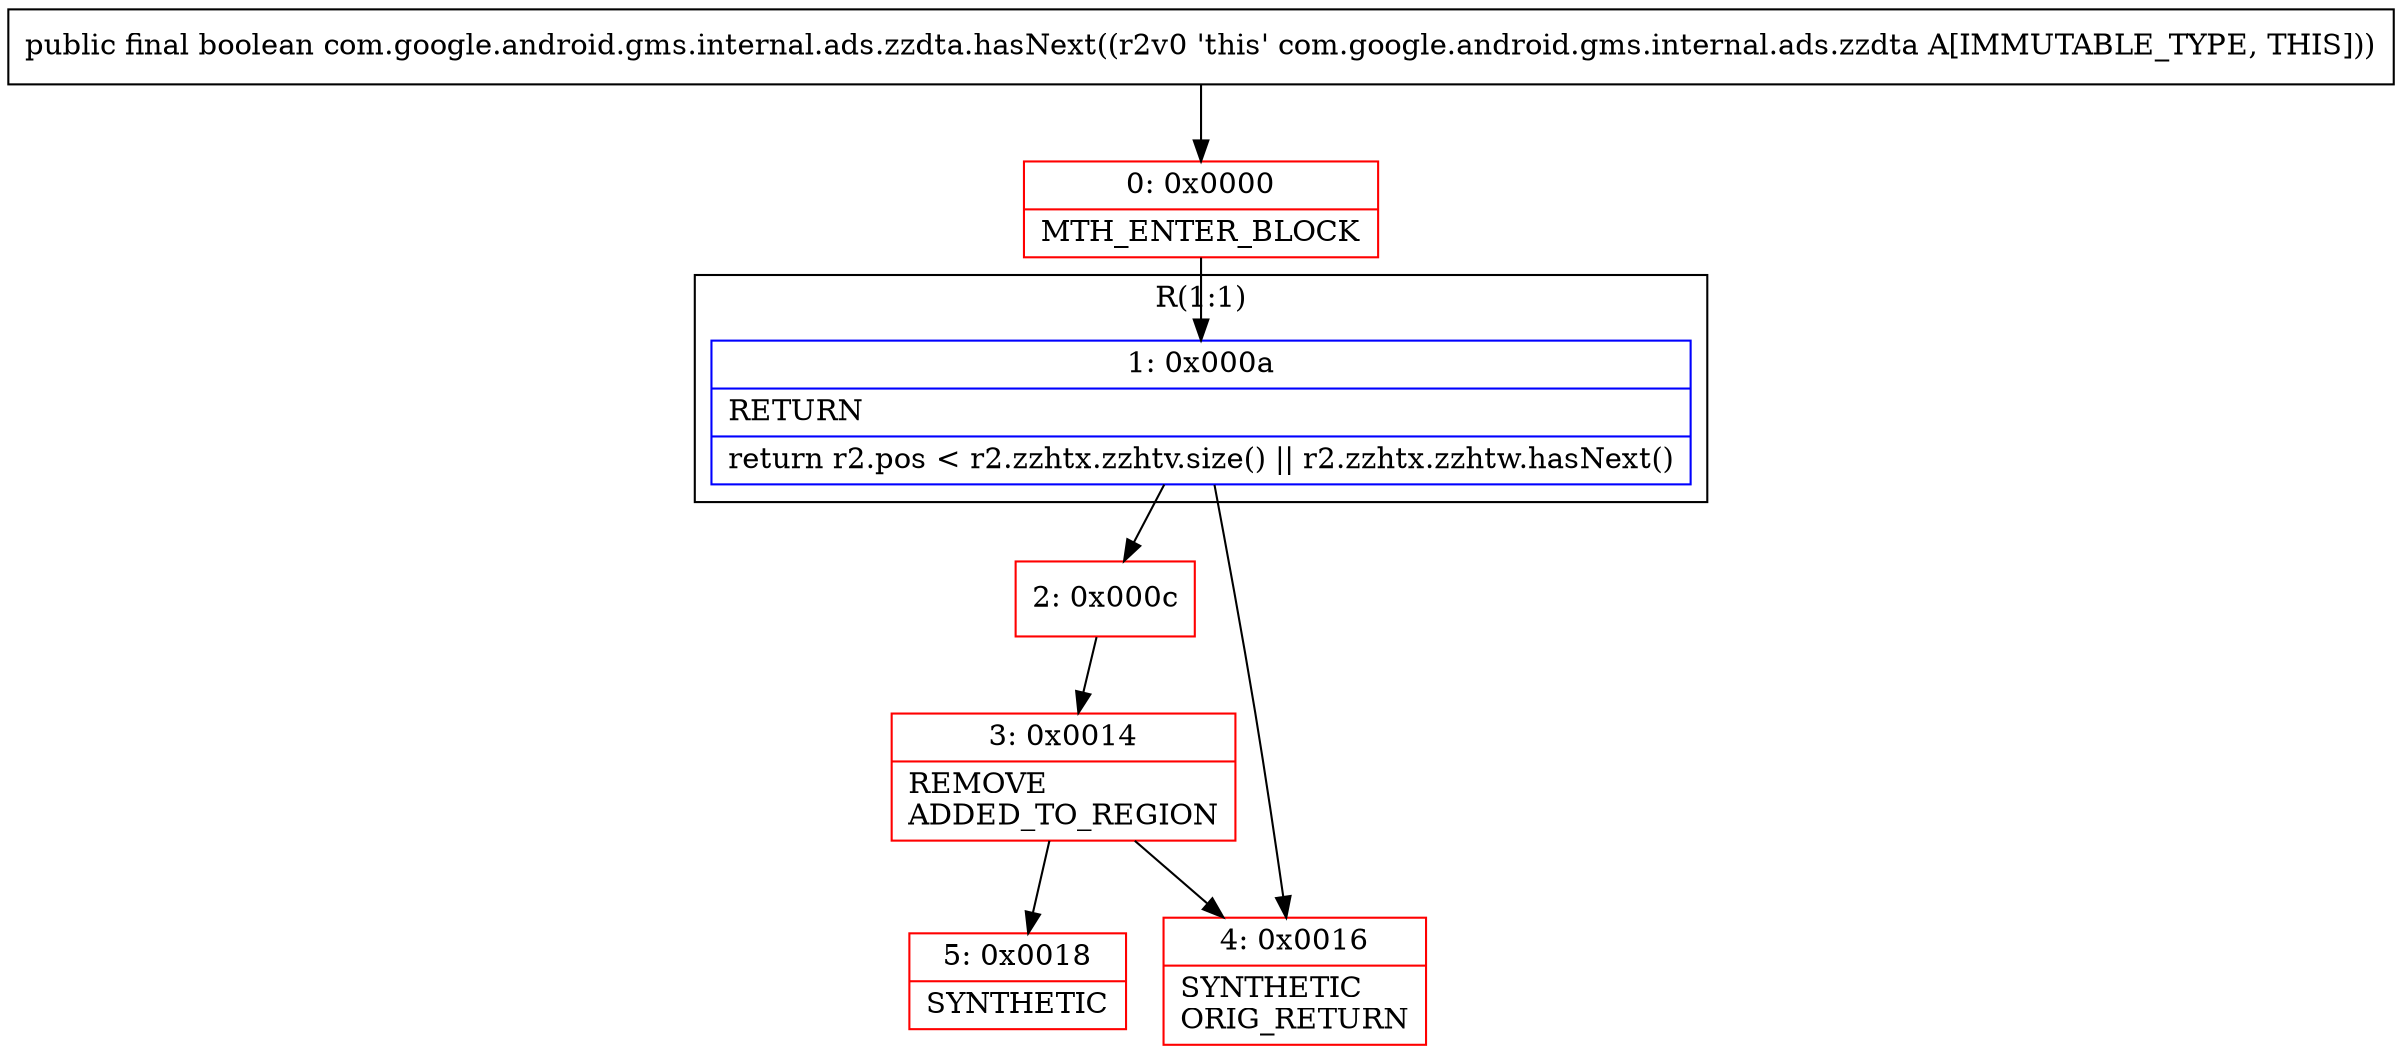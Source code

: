 digraph "CFG forcom.google.android.gms.internal.ads.zzdta.hasNext()Z" {
subgraph cluster_Region_1904840929 {
label = "R(1:1)";
node [shape=record,color=blue];
Node_1 [shape=record,label="{1\:\ 0x000a|RETURN\l|return r2.pos \< r2.zzhtx.zzhtv.size() \|\| r2.zzhtx.zzhtw.hasNext()\l}"];
}
Node_0 [shape=record,color=red,label="{0\:\ 0x0000|MTH_ENTER_BLOCK\l}"];
Node_2 [shape=record,color=red,label="{2\:\ 0x000c}"];
Node_3 [shape=record,color=red,label="{3\:\ 0x0014|REMOVE\lADDED_TO_REGION\l}"];
Node_4 [shape=record,color=red,label="{4\:\ 0x0016|SYNTHETIC\lORIG_RETURN\l}"];
Node_5 [shape=record,color=red,label="{5\:\ 0x0018|SYNTHETIC\l}"];
MethodNode[shape=record,label="{public final boolean com.google.android.gms.internal.ads.zzdta.hasNext((r2v0 'this' com.google.android.gms.internal.ads.zzdta A[IMMUTABLE_TYPE, THIS])) }"];
MethodNode -> Node_0;
Node_1 -> Node_2;
Node_1 -> Node_4;
Node_0 -> Node_1;
Node_2 -> Node_3;
Node_3 -> Node_4;
Node_3 -> Node_5;
}

